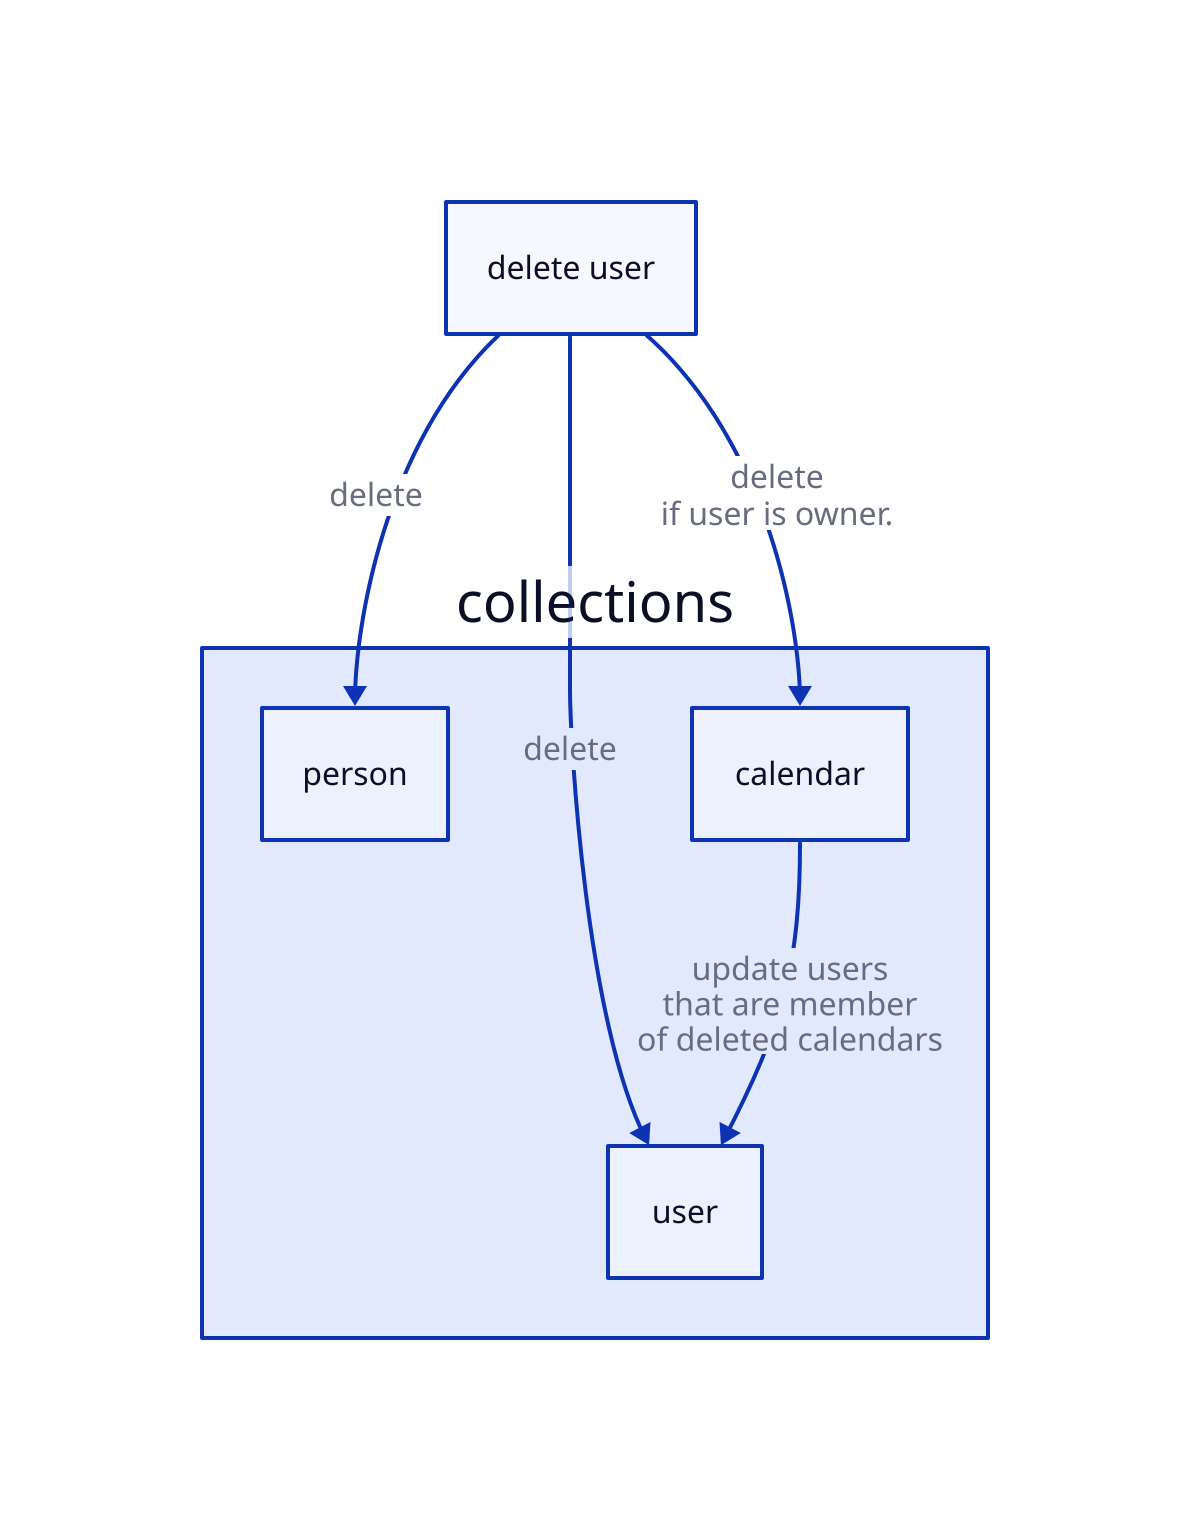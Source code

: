 vars: {
  d2-config: {
    layout-engine: elk
    theme-id: 300
  }
}

collections: {
  user
  person
  calendar
}

delete user -> collections.user: delete
delete user -> collections.person: delete
delete user -> collections.calendar: delete\nif user is owner.
collections.calendar -> collections.user: update users\nthat are member\nof deleted calendars